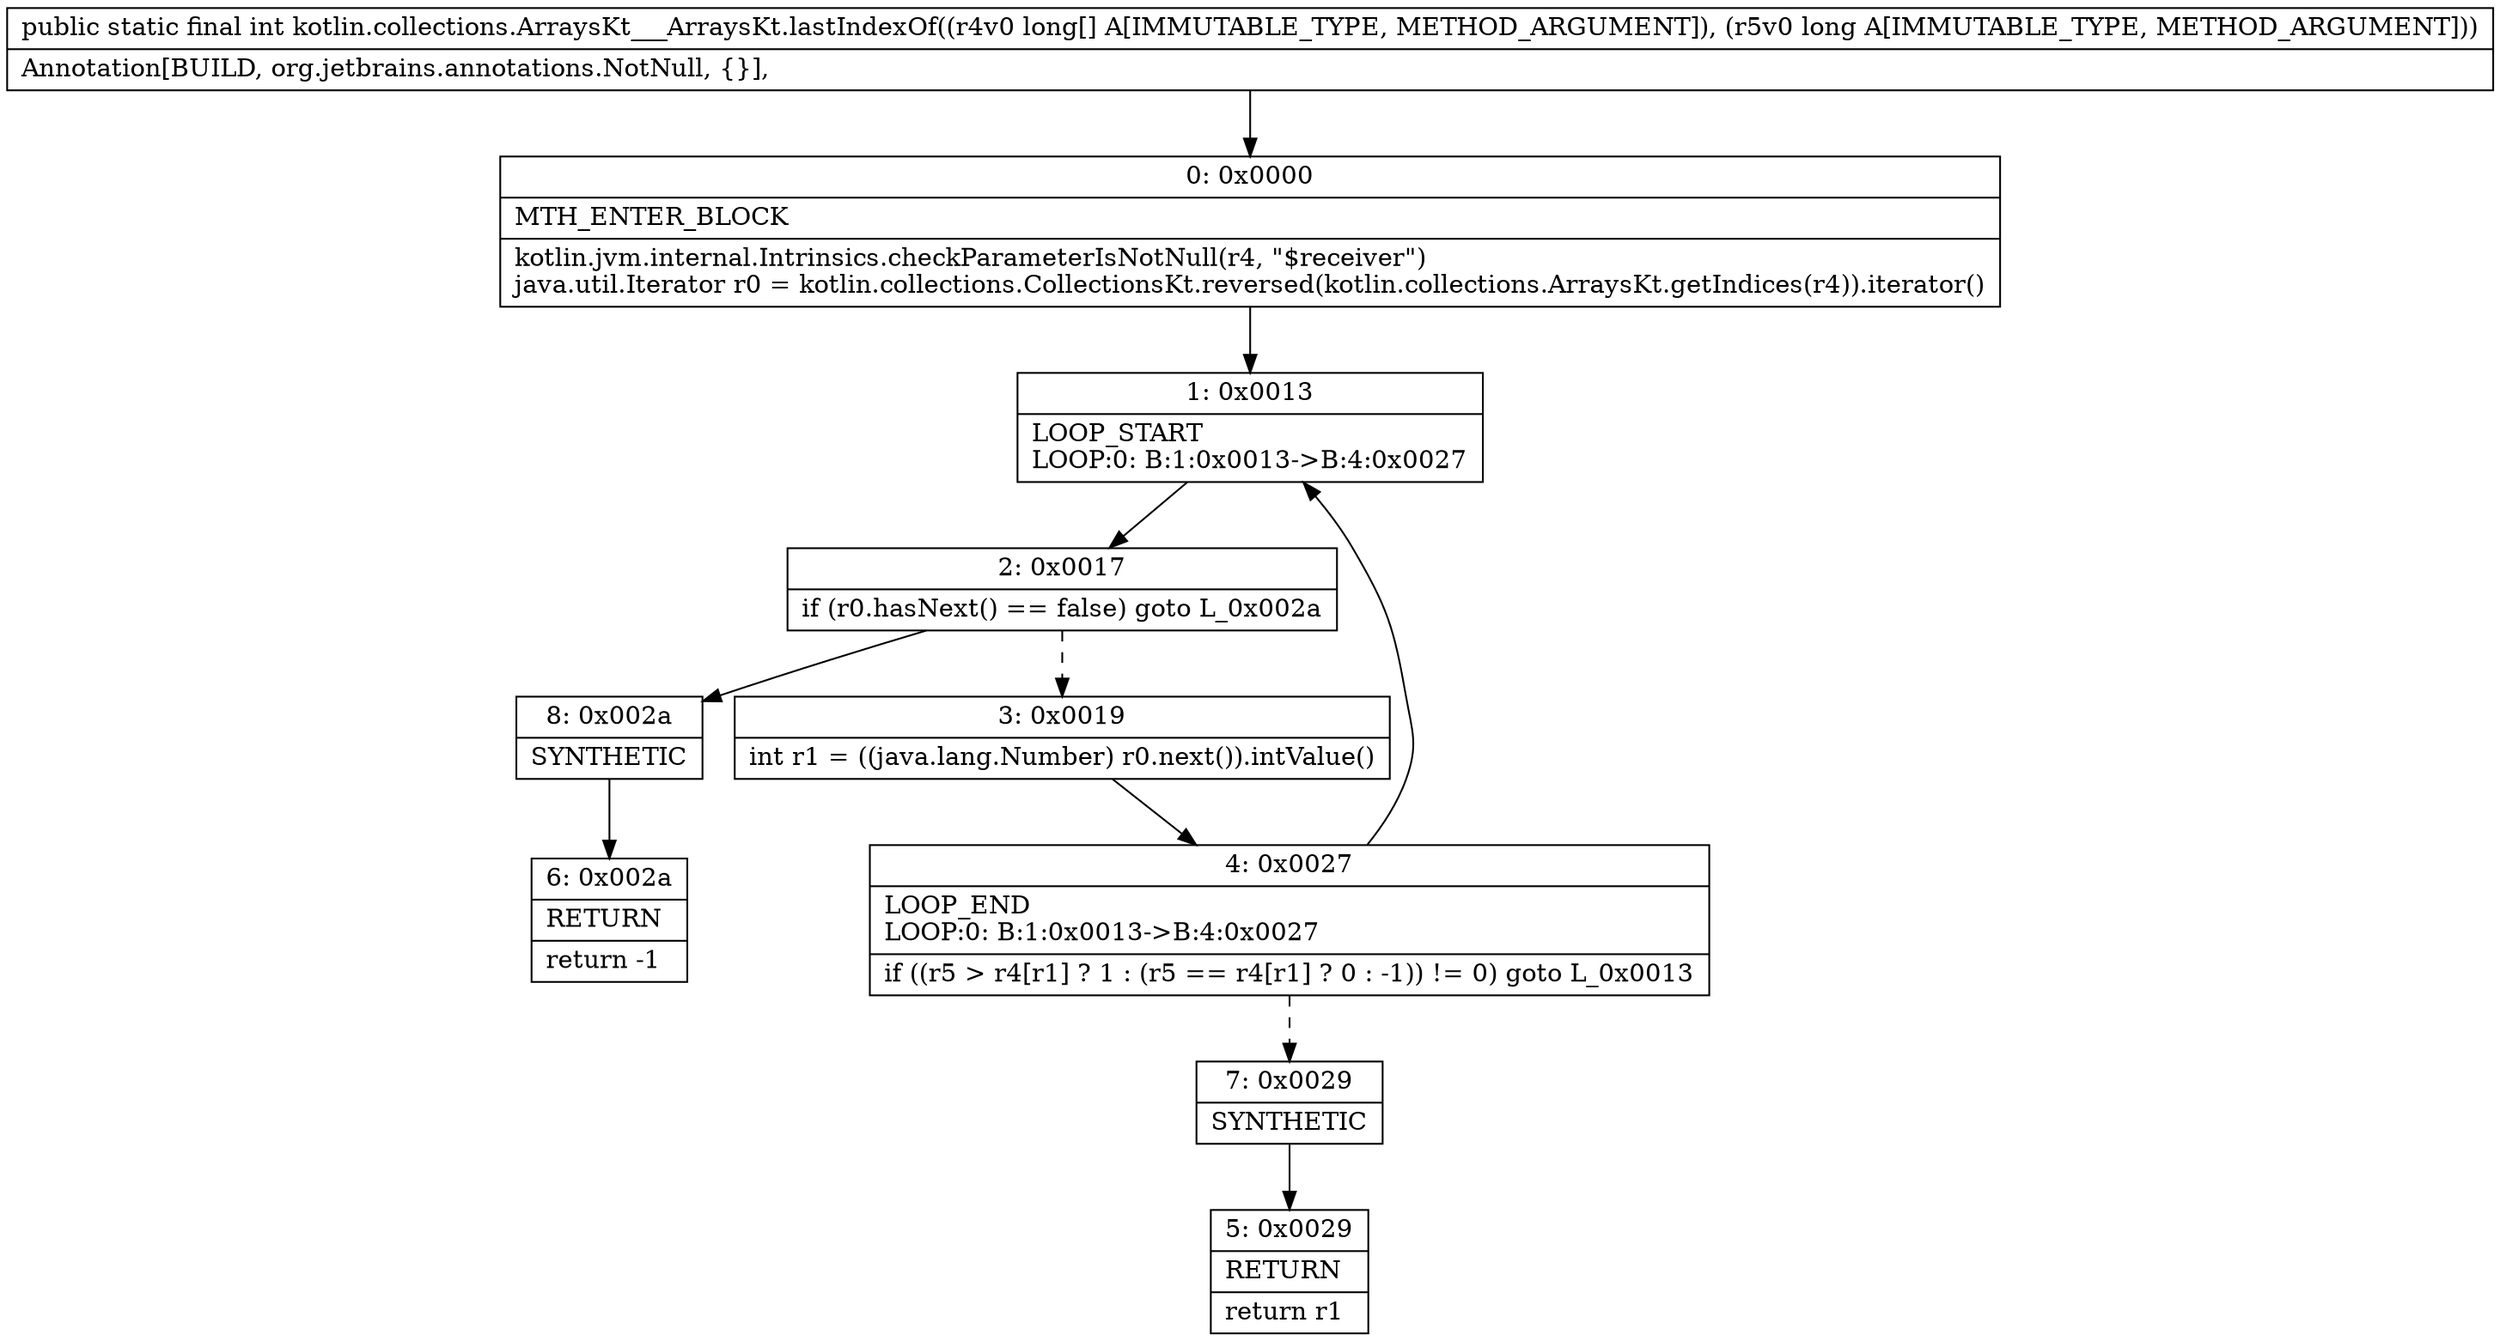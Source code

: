 digraph "CFG forkotlin.collections.ArraysKt___ArraysKt.lastIndexOf([JJ)I" {
Node_0 [shape=record,label="{0\:\ 0x0000|MTH_ENTER_BLOCK\l|kotlin.jvm.internal.Intrinsics.checkParameterIsNotNull(r4, \"$receiver\")\ljava.util.Iterator r0 = kotlin.collections.CollectionsKt.reversed(kotlin.collections.ArraysKt.getIndices(r4)).iterator()\l}"];
Node_1 [shape=record,label="{1\:\ 0x0013|LOOP_START\lLOOP:0: B:1:0x0013\-\>B:4:0x0027\l}"];
Node_2 [shape=record,label="{2\:\ 0x0017|if (r0.hasNext() == false) goto L_0x002a\l}"];
Node_3 [shape=record,label="{3\:\ 0x0019|int r1 = ((java.lang.Number) r0.next()).intValue()\l}"];
Node_4 [shape=record,label="{4\:\ 0x0027|LOOP_END\lLOOP:0: B:1:0x0013\-\>B:4:0x0027\l|if ((r5 \> r4[r1] ? 1 : (r5 == r4[r1] ? 0 : \-1)) != 0) goto L_0x0013\l}"];
Node_5 [shape=record,label="{5\:\ 0x0029|RETURN\l|return r1\l}"];
Node_6 [shape=record,label="{6\:\ 0x002a|RETURN\l|return \-1\l}"];
Node_7 [shape=record,label="{7\:\ 0x0029|SYNTHETIC\l}"];
Node_8 [shape=record,label="{8\:\ 0x002a|SYNTHETIC\l}"];
MethodNode[shape=record,label="{public static final int kotlin.collections.ArraysKt___ArraysKt.lastIndexOf((r4v0 long[] A[IMMUTABLE_TYPE, METHOD_ARGUMENT]), (r5v0 long A[IMMUTABLE_TYPE, METHOD_ARGUMENT]))  | Annotation[BUILD, org.jetbrains.annotations.NotNull, \{\}], \l}"];
MethodNode -> Node_0;
Node_0 -> Node_1;
Node_1 -> Node_2;
Node_2 -> Node_3[style=dashed];
Node_2 -> Node_8;
Node_3 -> Node_4;
Node_4 -> Node_1;
Node_4 -> Node_7[style=dashed];
Node_7 -> Node_5;
Node_8 -> Node_6;
}


